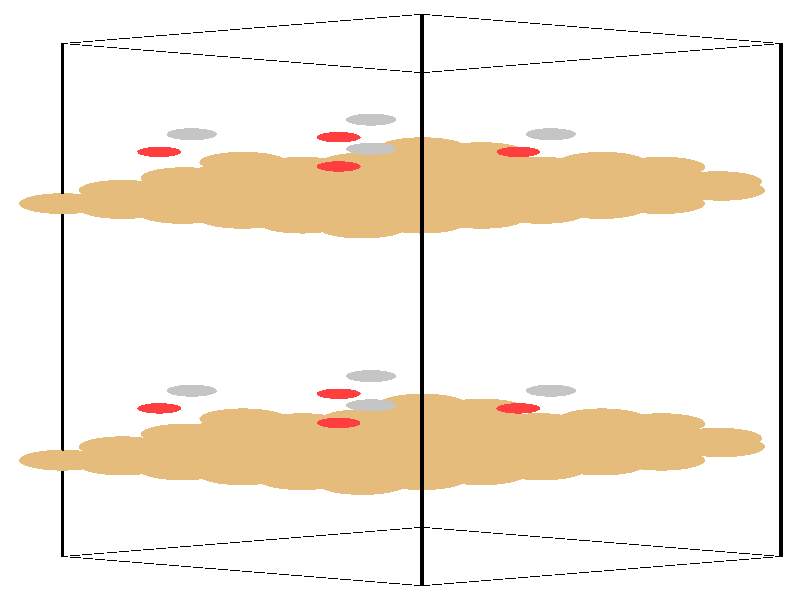 #include "colors.inc"
#include "finish.inc"

global_settings {assumed_gamma 1 max_trace_level 6}
background {color White}
camera {orthographic
  right -24.13*x up 76.08*y
  direction 1.00*z
  location <0,0,50.00> look_at <0,0,0>}
light_source {<  2.00,   3.00,  40.00> color White
  area_light <0.70, 0, 0>, <0, 0.70, 0>, 3, 3
  adaptive 1 jitter}

#declare simple = finish {phong 0.7}
#declare pale = finish {ambient .5 diffuse .85 roughness .001 specular 0.200 }
#declare intermediate = finish {ambient 0.3 diffuse 0.6 specular 0.10 roughness 0.04 }
#declare vmd = finish {ambient .0 diffuse .65 phong 0.1 phong_size 40. specular 0.500 }
#declare jmol = finish {ambient .2 diffuse .6 specular 1 roughness .001 metallic}
#declare ase2 = finish {ambient 0.05 brilliance 3 diffuse 0.6 metallic specular 0.70 roughness 0.04 reflection 0.15}
#declare ase3 = finish {ambient .15 brilliance 2 diffuse .6 metallic specular 1. roughness .001 reflection .0}
#declare glass = finish {ambient .05 diffuse .3 specular 1. roughness .001}
#declare glass2 = finish {ambient .0 diffuse .3 specular 1. reflection .25 roughness .001}
#declare Rcell = 0.050;
#declare Rbond = 0.100;

#macro atom(LOC, R, COL, TRANS, FIN)
  sphere{LOC, R texture{pigment{color COL transmit TRANS} finish{FIN}}}
#end
#macro constrain(LOC, R, COL, TRANS FIN)
union{torus{R, Rcell rotate 45*z texture{pigment{color COL transmit TRANS} finish{FIN}}}
      torus{R, Rcell rotate -45*z texture{pigment{color COL transmit TRANS} finish{FIN}}}
      translate LOC}
#end

cylinder {<-10.17, -32.52, -33.83>, <  0.66, -36.23, -23.65>, Rcell pigment {Black}}
cylinder {<  0.66, -28.82, -44.00>, < 11.49, -32.52, -33.83>, Rcell pigment {Black}}
cylinder {<  0.66,  36.23, -20.33>, < 11.49,  32.52, -10.15>, Rcell pigment {Black}}
cylinder {<-10.17,  32.52, -10.15>, <  0.66,  28.82,   0.03>, Rcell pigment {Black}}
cylinder {<-10.17, -32.52, -33.83>, <  0.66, -28.82, -44.00>, Rcell pigment {Black}}
cylinder {<  0.66, -36.23, -23.65>, < 11.49, -32.52, -33.83>, Rcell pigment {Black}}
cylinder {<  0.66,  28.82,   0.03>, < 11.49,  32.52, -10.15>, Rcell pigment {Black}}
cylinder {<-10.17,  32.52, -10.15>, <  0.66,  36.23, -20.33>, Rcell pigment {Black}}
cylinder {<-10.17, -32.52, -33.83>, <-10.17,  32.52, -10.15>, Rcell pigment {Black}}
cylinder {<  0.66, -36.23, -23.65>, <  0.66,  28.82,   0.03>, Rcell pigment {Black}}
cylinder {< 11.49, -32.52, -33.83>, < 11.49,  32.52, -10.15>, Rcell pigment {Black}}
cylinder {<  0.66, -28.82, -44.00>, <  0.66,  36.23, -20.33>, Rcell pigment {Black}}
atom(<-10.17, -20.31, -29.38>, 1.32, rgb <0.78, 0.50, 0.20>, 0.0, ase3) // #0 
atom(< -8.37, -20.92, -27.68>, 1.32, rgb <0.78, 0.50, 0.20>, 0.0, ase3) // #1 
atom(< -6.56, -21.54, -25.99>, 1.32, rgb <0.78, 0.50, 0.20>, 0.0, ase3) // #2 
atom(< -8.37, -19.69, -31.08>, 1.32, rgb <0.78, 0.50, 0.20>, 0.0, ase3) // #3 
atom(< -6.56, -20.31, -29.38>, 1.32, rgb <0.78, 0.50, 0.20>, 0.0, ase3) // #4 
atom(< -4.76, -20.92, -27.68>, 1.32, rgb <0.78, 0.50, 0.20>, 0.0, ase3) // #5 
atom(< -6.56, -19.07, -32.77>, 1.32, rgb <0.78, 0.50, 0.20>, 0.0, ase3) // #6 
atom(< -4.76, -19.69, -31.08>, 1.32, rgb <0.78, 0.50, 0.20>, 0.0, ase3) // #7 
atom(< -2.95, -20.31, -29.38>, 1.32, rgb <0.78, 0.50, 0.20>, 0.0, ase3) // #8 
atom(< -8.37, -18.61, -28.76>, 1.32, rgb <0.78, 0.50, 0.20>, 0.0, ase3) // #9 
atom(< -6.56, -19.23, -27.07>, 1.32, rgb <0.78, 0.50, 0.20>, 0.0, ase3) // #10 
atom(< -4.76, -19.85, -25.37>, 1.32, rgb <0.78, 0.50, 0.20>, 0.0, ase3) // #11 
atom(< -6.56, -17.99, -30.46>, 1.32, rgb <0.78, 0.50, 0.20>, 0.0, ase3) // #12 
atom(< -4.76, -18.61, -28.76>, 1.32, rgb <0.78, 0.50, 0.20>, 0.0, ase3) // #13 
atom(< -2.95, -19.23, -27.07>, 1.32, rgb <0.78, 0.50, 0.20>, 0.0, ase3) // #14 
atom(< -4.76, -17.38, -32.15>, 1.32, rgb <0.78, 0.50, 0.20>, 0.0, ase3) // #15 
atom(< -2.95, -17.99, -30.46>, 1.32, rgb <0.78, 0.50, 0.20>, 0.0, ase3) // #16 
atom(< -1.14, -18.61, -28.76>, 1.32, rgb <0.78, 0.50, 0.20>, 0.0, ase3) // #17 
atom(<  0.68, -13.21, -38.28>, 1.32, rgb <0.78, 0.50, 0.20>, 0.0, ase3) // #18 
atom(<  2.47, -13.83, -36.58>, 1.32, rgb <0.78, 0.50, 0.20>, 0.0, ase3) // #19 
atom(< -6.46, -18.07, -24.64>, 1.32, rgb <0.78, 0.50, 0.20>, 0.0, ase3) // #20 
atom(<  2.44, -19.95, -19.66>, 1.32, rgb <0.78, 0.50, 0.20>, 0.0, ase3) // #21 
atom(< -6.50, -17.01, -28.09>, 1.32, rgb <0.78, 0.50, 0.20>, 0.0, ase3) // #22 
atom(< -4.80, -17.61, -26.45>, 1.32, rgb <0.78, 0.50, 0.20>, 0.0, ase3) // #23 
atom(<  4.18, -19.37, -21.29>, 1.32, rgb <0.78, 0.50, 0.20>, 0.0, ase3) // #24 
atom(< -4.89, -16.37, -29.86>, 1.32, rgb <0.78, 0.50, 0.20>, 0.0, ase3) // #25 
atom(< -3.01, -16.92, -28.21>, 1.32, rgb <0.78, 0.50, 0.20>, 0.0, ase3) // #26 
atom(< -7.26, -13.74, -28.33>, 0.66, rgb <1.00, 0.05, 0.05>, 0.0, ase3) // #27 
atom(< -6.28, -11.50, -28.12>, 0.76, rgb <0.56, 0.56, 0.56>, 0.0, ase3) // #28 
atom(<-10.17,  12.22, -17.54>, 1.32, rgb <0.78, 0.50, 0.20>, 0.0, ase3) // #29 
atom(< -8.37,  11.60, -15.85>, 1.32, rgb <0.78, 0.50, 0.20>, 0.0, ase3) // #30 
atom(< -6.56,  10.98, -14.15>, 1.32, rgb <0.78, 0.50, 0.20>, 0.0, ase3) // #31 
atom(< -8.37,  12.83, -19.24>, 1.32, rgb <0.78, 0.50, 0.20>, 0.0, ase3) // #32 
atom(< -6.56,  12.22, -17.54>, 1.32, rgb <0.78, 0.50, 0.20>, 0.0, ase3) // #33 
atom(< -4.76,  11.60, -15.85>, 1.32, rgb <0.78, 0.50, 0.20>, 0.0, ase3) // #34 
atom(< -6.56,  13.45, -20.93>, 1.32, rgb <0.78, 0.50, 0.20>, 0.0, ase3) // #35 
atom(< -4.76,  12.83, -19.24>, 1.32, rgb <0.78, 0.50, 0.20>, 0.0, ase3) // #36 
atom(< -2.95,  12.22, -17.54>, 1.32, rgb <0.78, 0.50, 0.20>, 0.0, ase3) // #37 
atom(< -8.37,  13.91, -16.92>, 1.32, rgb <0.78, 0.50, 0.20>, 0.0, ase3) // #38 
atom(< -6.56,  13.29, -15.23>, 1.32, rgb <0.78, 0.50, 0.20>, 0.0, ase3) // #39 
atom(< -4.76,  12.68, -13.53>, 1.32, rgb <0.78, 0.50, 0.20>, 0.0, ase3) // #40 
atom(< -6.56,  14.53, -18.62>, 1.32, rgb <0.78, 0.50, 0.20>, 0.0, ase3) // #41 
atom(< -4.76,  13.91, -16.92>, 1.32, rgb <0.78, 0.50, 0.20>, 0.0, ase3) // #42 
atom(< -2.95,  13.29, -15.23>, 1.32, rgb <0.78, 0.50, 0.20>, 0.0, ase3) // #43 
atom(< -4.76,  15.15, -20.32>, 1.32, rgb <0.78, 0.50, 0.20>, 0.0, ase3) // #44 
atom(< -2.95,  14.53, -18.62>, 1.32, rgb <0.78, 0.50, 0.20>, 0.0, ase3) // #45 
atom(< -1.14,  13.91, -16.92>, 1.32, rgb <0.78, 0.50, 0.20>, 0.0, ase3) // #46 
atom(<  0.68,  19.31, -26.45>, 1.32, rgb <0.78, 0.50, 0.20>, 0.0, ase3) // #47 
atom(<  2.47,  18.69, -24.75>, 1.32, rgb <0.78, 0.50, 0.20>, 0.0, ase3) // #48 
atom(< -6.46,  14.46, -12.81>, 1.32, rgb <0.78, 0.50, 0.20>, 0.0, ase3) // #49 
atom(<  2.44,  12.57,  -7.83>, 1.32, rgb <0.78, 0.50, 0.20>, 0.0, ase3) // #50 
atom(< -6.50,  15.51, -16.26>, 1.32, rgb <0.78, 0.50, 0.20>, 0.0, ase3) // #51 
atom(< -4.80,  14.92, -14.62>, 1.32, rgb <0.78, 0.50, 0.20>, 0.0, ase3) // #52 
atom(<  4.18,  13.15,  -9.45>, 1.32, rgb <0.78, 0.50, 0.20>, 0.0, ase3) // #53 
atom(< -4.89,  16.15, -18.03>, 1.32, rgb <0.78, 0.50, 0.20>, 0.0, ase3) // #54 
atom(< -3.01,  15.60, -16.37>, 1.32, rgb <0.78, 0.50, 0.20>, 0.0, ase3) // #55 
atom(< -7.26,  18.78, -16.49>, 0.66, rgb <1.00, 0.05, 0.05>, 0.0, ase3) // #56 
atom(< -6.28,  21.02, -16.28>, 0.76, rgb <0.56, 0.56, 0.56>, 0.0, ase3) // #57 
atom(< -4.76, -18.45, -34.47>, 1.32, rgb <0.78, 0.50, 0.20>, 0.0, ase3) // #58 
atom(< -2.95, -19.07, -32.77>, 1.32, rgb <0.78, 0.50, 0.20>, 0.0, ase3) // #59 
atom(< -1.15, -19.69, -31.08>, 1.32, rgb <0.78, 0.50, 0.20>, 0.0, ase3) // #60 
atom(< -2.95, -17.84, -36.16>, 1.32, rgb <0.78, 0.50, 0.20>, 0.0, ase3) // #61 
atom(< -1.15, -18.45, -34.47>, 1.32, rgb <0.78, 0.50, 0.20>, 0.0, ase3) // #62 
atom(<  0.66, -19.07, -32.77>, 1.32, rgb <0.78, 0.50, 0.20>, 0.0, ase3) // #63 
atom(< -1.15, -17.22, -37.86>, 1.32, rgb <0.78, 0.50, 0.20>, 0.0, ase3) // #64 
atom(<  0.66, -17.84, -36.16>, 1.32, rgb <0.78, 0.50, 0.20>, 0.0, ase3) // #65 
atom(<  2.46, -18.45, -34.47>, 1.32, rgb <0.78, 0.50, 0.20>, 0.0, ase3) // #66 
atom(< -2.95, -16.76, -33.85>, 1.32, rgb <0.78, 0.50, 0.20>, 0.0, ase3) // #67 
atom(< -1.15, -17.38, -32.15>, 1.32, rgb <0.78, 0.50, 0.20>, 0.0, ase3) // #68 
atom(<  0.66, -17.99, -30.46>, 1.32, rgb <0.78, 0.50, 0.20>, 0.0, ase3) // #69 
atom(< -1.15, -16.14, -35.55>, 1.32, rgb <0.78, 0.50, 0.20>, 0.0, ase3) // #70 
atom(<  0.66, -16.76, -33.85>, 1.32, rgb <0.78, 0.50, 0.20>, 0.0, ase3) // #71 
atom(<  2.46, -17.38, -32.15>, 1.32, rgb <0.78, 0.50, 0.20>, 0.0, ase3) // #72 
atom(<  0.66, -15.52, -37.24>, 1.32, rgb <0.78, 0.50, 0.20>, 0.0, ase3) // #73 
atom(<  2.46, -16.14, -35.55>, 1.32, rgb <0.78, 0.50, 0.20>, 0.0, ase3) // #74 
atom(<  4.27, -16.76, -33.85>, 1.32, rgb <0.78, 0.50, 0.20>, 0.0, ase3) // #75 
atom(< -4.73, -15.07, -33.20>, 1.32, rgb <0.78, 0.50, 0.20>, 0.0, ase3) // #76 
atom(< -2.94, -15.68, -31.50>, 1.32, rgb <0.78, 0.50, 0.20>, 0.0, ase3) // #77 
atom(< -1.04, -16.22, -29.73>, 1.32, rgb <0.78, 0.50, 0.20>, 0.0, ase3) // #78 
atom(<  7.86, -18.10, -24.75>, 1.32, rgb <0.78, 0.50, 0.20>, 0.0, ase3) // #79 
atom(< -1.08, -15.16, -33.18>, 1.32, rgb <0.78, 0.50, 0.20>, 0.0, ase3) // #80 
atom(<  0.61, -15.75, -31.54>, 1.32, rgb <0.78, 0.50, 0.20>, 0.0, ase3) // #81 
atom(<  9.60, -17.52, -26.37>, 1.32, rgb <0.78, 0.50, 0.20>, 0.0, ase3) // #82 
atom(<  0.52, -14.52, -34.95>, 1.32, rgb <0.78, 0.50, 0.20>, 0.0, ase3) // #83 
atom(<  2.41, -15.07, -33.29>, 1.32, rgb <0.78, 0.50, 0.20>, 0.0, ase3) // #84 
atom(< -1.85, -11.89, -33.41>, 0.66, rgb <1.00, 0.05, 0.05>, 0.0, ase3) // #85 
atom(< -0.87,  -9.65, -33.20>, 0.76, rgb <0.56, 0.56, 0.56>, 0.0, ase3) // #86 
atom(< -4.76,  14.07, -22.63>, 1.32, rgb <0.78, 0.50, 0.20>, 0.0, ase3) // #87 
atom(< -2.95,  13.45, -20.93>, 1.32, rgb <0.78, 0.50, 0.20>, 0.0, ase3) // #88 
atom(< -1.15,  12.83, -19.24>, 1.32, rgb <0.78, 0.50, 0.20>, 0.0, ase3) // #89 
atom(< -2.95,  14.69, -24.33>, 1.32, rgb <0.78, 0.50, 0.20>, 0.0, ase3) // #90 
atom(< -1.15,  14.07, -22.63>, 1.32, rgb <0.78, 0.50, 0.20>, 0.0, ase3) // #91 
atom(<  0.66,  13.45, -20.93>, 1.32, rgb <0.78, 0.50, 0.20>, 0.0, ase3) // #92 
atom(< -1.15,  15.30, -26.02>, 1.32, rgb <0.78, 0.50, 0.20>, 0.0, ase3) // #93 
atom(<  0.66,  14.69, -24.33>, 1.32, rgb <0.78, 0.50, 0.20>, 0.0, ase3) // #94 
atom(<  2.46,  14.07, -22.63>, 1.32, rgb <0.78, 0.50, 0.20>, 0.0, ase3) // #95 
atom(< -2.95,  15.76, -22.01>, 1.32, rgb <0.78, 0.50, 0.20>, 0.0, ase3) // #96 
atom(< -1.15,  15.15, -20.32>, 1.32, rgb <0.78, 0.50, 0.20>, 0.0, ase3) // #97 
atom(<  0.66,  14.53, -18.62>, 1.32, rgb <0.78, 0.50, 0.20>, 0.0, ase3) // #98 
atom(< -1.15,  16.38, -23.71>, 1.32, rgb <0.78, 0.50, 0.20>, 0.0, ase3) // #99 
atom(<  0.66,  15.76, -22.01>, 1.32, rgb <0.78, 0.50, 0.20>, 0.0, ase3) // #100 
atom(<  2.46,  15.15, -20.32>, 1.32, rgb <0.78, 0.50, 0.20>, 0.0, ase3) // #101 
atom(<  0.66,  17.00, -25.41>, 1.32, rgb <0.78, 0.50, 0.20>, 0.0, ase3) // #102 
atom(<  2.46,  16.38, -23.71>, 1.32, rgb <0.78, 0.50, 0.20>, 0.0, ase3) // #103 
atom(<  4.27,  15.76, -22.01>, 1.32, rgb <0.78, 0.50, 0.20>, 0.0, ase3) // #104 
atom(< -4.73,  17.46, -21.36>, 1.32, rgb <0.78, 0.50, 0.20>, 0.0, ase3) // #105 
atom(< -2.94,  16.84, -19.66>, 1.32, rgb <0.78, 0.50, 0.20>, 0.0, ase3) // #106 
atom(< -1.04,  16.31, -17.89>, 1.32, rgb <0.78, 0.50, 0.20>, 0.0, ase3) // #107 
atom(<  7.86,  14.42, -12.91>, 1.32, rgb <0.78, 0.50, 0.20>, 0.0, ase3) // #108 
atom(< -1.08,  17.37, -21.35>, 1.32, rgb <0.78, 0.50, 0.20>, 0.0, ase3) // #109 
atom(<  0.61,  16.77, -19.70>, 1.32, rgb <0.78, 0.50, 0.20>, 0.0, ase3) // #110 
atom(<  9.60,  15.01, -14.54>, 1.32, rgb <0.78, 0.50, 0.20>, 0.0, ase3) // #111 
atom(<  0.52,  18.00, -23.12>, 1.32, rgb <0.78, 0.50, 0.20>, 0.0, ase3) // #112 
atom(<  2.41,  17.46, -21.46>, 1.32, rgb <0.78, 0.50, 0.20>, 0.0, ase3) // #113 
atom(< -1.85,  20.64, -21.58>, 0.66, rgb <1.00, 0.05, 0.05>, 0.0, ase3) // #114 
atom(< -0.87,  22.87, -21.37>, 0.76, rgb <0.56, 0.56, 0.56>, 0.0, ase3) // #115 
atom(< -4.76, -22.16, -24.29>, 1.32, rgb <0.78, 0.50, 0.20>, 0.0, ase3) // #116 
atom(< -2.95, -22.78, -22.59>, 1.32, rgb <0.78, 0.50, 0.20>, 0.0, ase3) // #117 
atom(< -1.14, -23.39, -20.90>, 1.32, rgb <0.78, 0.50, 0.20>, 0.0, ase3) // #118 
atom(< -2.95, -21.54, -25.99>, 1.32, rgb <0.78, 0.50, 0.20>, 0.0, ase3) // #119 
atom(< -1.15, -22.16, -24.29>, 1.32, rgb <0.78, 0.50, 0.20>, 0.0, ase3) // #120 
atom(<  0.66, -22.78, -22.59>, 1.32, rgb <0.78, 0.50, 0.20>, 0.0, ase3) // #121 
atom(< -1.15, -20.92, -27.68>, 1.32, rgb <0.78, 0.50, 0.20>, 0.0, ase3) // #122 
atom(<  0.66, -21.54, -25.99>, 1.32, rgb <0.78, 0.50, 0.20>, 0.0, ase3) // #123 
atom(<  2.46, -22.16, -24.29>, 1.32, rgb <0.78, 0.50, 0.20>, 0.0, ase3) // #124 
atom(< -2.95, -20.46, -23.67>, 1.32, rgb <0.78, 0.50, 0.20>, 0.0, ase3) // #125 
atom(< -1.15, -21.08, -21.98>, 1.32, rgb <0.78, 0.50, 0.20>, 0.0, ase3) // #126 
atom(<  0.66, -21.70, -20.28>, 1.32, rgb <0.78, 0.50, 0.20>, 0.0, ase3) // #127 
atom(< -1.15, -19.85, -25.37>, 1.32, rgb <0.78, 0.50, 0.20>, 0.0, ase3) // #128 
atom(<  0.66, -20.46, -23.67>, 1.32, rgb <0.78, 0.50, 0.20>, 0.0, ase3) // #129 
atom(<  2.46, -21.08, -21.98>, 1.32, rgb <0.78, 0.50, 0.20>, 0.0, ase3) // #130 
atom(<  0.66, -19.23, -27.07>, 1.32, rgb <0.78, 0.50, 0.20>, 0.0, ase3) // #131 
atom(<  2.46, -19.85, -25.37>, 1.32, rgb <0.78, 0.50, 0.20>, 0.0, ase3) // #132 
atom(<  4.27, -20.46, -23.67>, 1.32, rgb <0.78, 0.50, 0.20>, 0.0, ase3) // #133 
atom(<  6.10, -15.07, -33.20>, 1.32, rgb <0.78, 0.50, 0.20>, 0.0, ase3) // #134 
atom(<  7.89, -15.68, -31.50>, 1.32, rgb <0.78, 0.50, 0.20>, 0.0, ase3) // #135 
atom(< -1.04, -19.92, -19.55>, 1.32, rgb <0.78, 0.50, 0.20>, 0.0, ase3) // #136 
atom(< -2.97, -18.10, -24.75>, 1.32, rgb <0.78, 0.50, 0.20>, 0.0, ase3) // #137 
atom(< -1.08, -18.86, -23.01>, 1.32, rgb <0.78, 0.50, 0.20>, 0.0, ase3) // #138 
atom(<  0.61, -19.46, -21.37>, 1.32, rgb <0.78, 0.50, 0.20>, 0.0, ase3) // #139 
atom(< -1.23, -17.52, -26.37>, 1.32, rgb <0.78, 0.50, 0.20>, 0.0, ase3) // #140 
atom(<  0.52, -18.22, -24.78>, 1.32, rgb <0.78, 0.50, 0.20>, 0.0, ase3) // #141 
atom(<  2.41, -18.77, -23.12>, 1.32, rgb <0.78, 0.50, 0.20>, 0.0, ase3) // #142 
atom(< -1.85, -15.59, -23.24>, 0.66, rgb <1.00, 0.05, 0.05>, 0.0, ase3) // #143 
atom(< -0.87, -13.35, -23.03>, 0.76, rgb <0.56, 0.56, 0.56>, 0.0, ase3) // #144 
atom(< -4.76,  10.36, -12.45>, 1.32, rgb <0.78, 0.50, 0.20>, 0.0, ase3) // #145 
atom(< -2.95,   9.75, -10.76>, 1.32, rgb <0.78, 0.50, 0.20>, 0.0, ase3) // #146 
atom(< -1.14,   9.13,  -9.06>, 1.32, rgb <0.78, 0.50, 0.20>, 0.0, ase3) // #147 
atom(< -2.95,  10.98, -14.15>, 1.32, rgb <0.78, 0.50, 0.20>, 0.0, ase3) // #148 
atom(< -1.15,  10.36, -12.45>, 1.32, rgb <0.78, 0.50, 0.20>, 0.0, ase3) // #149 
atom(<  0.66,   9.75, -10.76>, 1.32, rgb <0.78, 0.50, 0.20>, 0.0, ase3) // #150 
atom(< -1.15,  11.60, -15.85>, 1.32, rgb <0.78, 0.50, 0.20>, 0.0, ase3) // #151 
atom(<  0.66,  10.98, -14.15>, 1.32, rgb <0.78, 0.50, 0.20>, 0.0, ase3) // #152 
atom(<  2.46,  10.36, -12.45>, 1.32, rgb <0.78, 0.50, 0.20>, 0.0, ase3) // #153 
atom(< -2.95,  12.06, -11.84>, 1.32, rgb <0.78, 0.50, 0.20>, 0.0, ase3) // #154 
atom(< -1.15,  11.44, -10.14>, 1.32, rgb <0.78, 0.50, 0.20>, 0.0, ase3) // #155 
atom(<  0.66,  10.83,  -8.44>, 1.32, rgb <0.78, 0.50, 0.20>, 0.0, ase3) // #156 
atom(< -1.15,  12.68, -13.53>, 1.32, rgb <0.78, 0.50, 0.20>, 0.0, ase3) // #157 
atom(<  0.66,  12.06, -11.84>, 1.32, rgb <0.78, 0.50, 0.20>, 0.0, ase3) // #158 
atom(<  2.46,  11.44, -10.14>, 1.32, rgb <0.78, 0.50, 0.20>, 0.0, ase3) // #159 
atom(<  0.66,  13.29, -15.23>, 1.32, rgb <0.78, 0.50, 0.20>, 0.0, ase3) // #160 
atom(<  2.46,  12.68, -13.53>, 1.32, rgb <0.78, 0.50, 0.20>, 0.0, ase3) // #161 
atom(<  4.27,  12.06, -11.84>, 1.32, rgb <0.78, 0.50, 0.20>, 0.0, ase3) // #162 
atom(<  6.10,  17.46, -21.36>, 1.32, rgb <0.78, 0.50, 0.20>, 0.0, ase3) // #163 
atom(<  7.89,  16.84, -19.66>, 1.32, rgb <0.78, 0.50, 0.20>, 0.0, ase3) // #164 
atom(< -1.04,  12.60,  -7.72>, 1.32, rgb <0.78, 0.50, 0.20>, 0.0, ase3) // #165 
atom(< -2.97,  14.42, -12.91>, 1.32, rgb <0.78, 0.50, 0.20>, 0.0, ase3) // #166 
atom(< -1.08,  13.66, -11.17>, 1.32, rgb <0.78, 0.50, 0.20>, 0.0, ase3) // #167 
atom(<  0.61,  13.06,  -9.53>, 1.32, rgb <0.78, 0.50, 0.20>, 0.0, ase3) // #168 
atom(< -1.23,  15.01, -14.54>, 1.32, rgb <0.78, 0.50, 0.20>, 0.0, ase3) // #169 
atom(<  0.52,  14.30, -12.94>, 1.32, rgb <0.78, 0.50, 0.20>, 0.0, ase3) // #170 
atom(<  2.41,  13.75, -11.28>, 1.32, rgb <0.78, 0.50, 0.20>, 0.0, ase3) // #171 
atom(< -1.85,  16.93, -11.40>, 0.66, rgb <1.00, 0.05, 0.05>, 0.0, ase3) // #172 
atom(< -0.87,  19.17, -11.19>, 0.76, rgb <0.56, 0.56, 0.56>, 0.0, ase3) // #173 
atom(<  0.66, -20.31, -29.38>, 1.32, rgb <0.78, 0.50, 0.20>, 0.0, ase3) // #174 
atom(<  2.46, -20.92, -27.68>, 1.32, rgb <0.78, 0.50, 0.20>, 0.0, ase3) // #175 
atom(<  4.27, -21.54, -25.99>, 1.32, rgb <0.78, 0.50, 0.20>, 0.0, ase3) // #176 
atom(<  2.46, -19.69, -31.08>, 1.32, rgb <0.78, 0.50, 0.20>, 0.0, ase3) // #177 
atom(<  4.27, -20.31, -29.38>, 1.32, rgb <0.78, 0.50, 0.20>, 0.0, ase3) // #178 
atom(<  6.07, -20.92, -27.68>, 1.32, rgb <0.78, 0.50, 0.20>, 0.0, ase3) // #179 
atom(<  4.27, -19.07, -32.77>, 1.32, rgb <0.78, 0.50, 0.20>, 0.0, ase3) // #180 
atom(<  6.07, -19.69, -31.08>, 1.32, rgb <0.78, 0.50, 0.20>, 0.0, ase3) // #181 
atom(<  7.88, -20.31, -29.38>, 1.32, rgb <0.78, 0.50, 0.20>, 0.0, ase3) // #182 
atom(<  2.46, -18.61, -28.76>, 1.32, rgb <0.78, 0.50, 0.20>, 0.0, ase3) // #183 
atom(<  4.27, -19.23, -27.07>, 1.32, rgb <0.78, 0.50, 0.20>, 0.0, ase3) // #184 
atom(<  6.07, -19.85, -25.37>, 1.32, rgb <0.78, 0.50, 0.20>, 0.0, ase3) // #185 
atom(<  4.27, -17.99, -30.46>, 1.32, rgb <0.78, 0.50, 0.20>, 0.0, ase3) // #186 
atom(<  6.07, -18.61, -28.76>, 1.32, rgb <0.78, 0.50, 0.20>, 0.0, ase3) // #187 
atom(<  7.88, -19.23, -27.07>, 1.32, rgb <0.78, 0.50, 0.20>, 0.0, ase3) // #188 
atom(<  6.07, -17.38, -32.15>, 1.32, rgb <0.78, 0.50, 0.20>, 0.0, ase3) // #189 
atom(<  7.88, -17.99, -30.46>, 1.32, rgb <0.78, 0.50, 0.20>, 0.0, ase3) // #190 
atom(<  9.69, -18.61, -28.76>, 1.32, rgb <0.78, 0.50, 0.20>, 0.0, ase3) // #191 
atom(<  0.68, -16.92, -28.11>, 1.32, rgb <0.78, 0.50, 0.20>, 0.0, ase3) // #192 
atom(<  2.47, -17.53, -26.41>, 1.32, rgb <0.78, 0.50, 0.20>, 0.0, ase3) // #193 
atom(<  4.37, -18.07, -24.64>, 1.32, rgb <0.78, 0.50, 0.20>, 0.0, ase3) // #194 
atom(<  2.44, -16.25, -29.84>, 1.32, rgb <0.78, 0.50, 0.20>, 0.0, ase3) // #195 
atom(<  4.33, -17.01, -28.09>, 1.32, rgb <0.78, 0.50, 0.20>, 0.0, ase3) // #196 
atom(<  6.03, -17.61, -26.45>, 1.32, rgb <0.78, 0.50, 0.20>, 0.0, ase3) // #197 
atom(<  4.18, -15.67, -31.46>, 1.32, rgb <0.78, 0.50, 0.20>, 0.0, ase3) // #198 
atom(<  5.94, -16.37, -29.86>, 1.32, rgb <0.78, 0.50, 0.20>, 0.0, ase3) // #199 
atom(<  7.82, -16.92, -28.21>, 1.32, rgb <0.78, 0.50, 0.20>, 0.0, ase3) // #200 
atom(<  3.57, -13.74, -28.33>, 0.66, rgb <1.00, 0.05, 0.05>, 0.0, ase3) // #201 
atom(<  4.55, -11.50, -28.12>, 0.76, rgb <0.56, 0.56, 0.56>, 0.0, ase3) // #202 
atom(<  0.66,  12.22, -17.54>, 1.32, rgb <0.78, 0.50, 0.20>, 0.0, ase3) // #203 
atom(<  2.46,  11.60, -15.85>, 1.32, rgb <0.78, 0.50, 0.20>, 0.0, ase3) // #204 
atom(<  4.27,  10.98, -14.15>, 1.32, rgb <0.78, 0.50, 0.20>, 0.0, ase3) // #205 
atom(<  2.46,  12.83, -19.24>, 1.32, rgb <0.78, 0.50, 0.20>, 0.0, ase3) // #206 
atom(<  4.27,  12.22, -17.54>, 1.32, rgb <0.78, 0.50, 0.20>, 0.0, ase3) // #207 
atom(<  6.07,  11.60, -15.85>, 1.32, rgb <0.78, 0.50, 0.20>, 0.0, ase3) // #208 
atom(<  4.27,  13.45, -20.93>, 1.32, rgb <0.78, 0.50, 0.20>, 0.0, ase3) // #209 
atom(<  6.07,  12.83, -19.24>, 1.32, rgb <0.78, 0.50, 0.20>, 0.0, ase3) // #210 
atom(<  7.88,  12.22, -17.54>, 1.32, rgb <0.78, 0.50, 0.20>, 0.0, ase3) // #211 
atom(<  2.46,  13.91, -16.92>, 1.32, rgb <0.78, 0.50, 0.20>, 0.0, ase3) // #212 
atom(<  4.27,  13.29, -15.23>, 1.32, rgb <0.78, 0.50, 0.20>, 0.0, ase3) // #213 
atom(<  6.07,  12.68, -13.53>, 1.32, rgb <0.78, 0.50, 0.20>, 0.0, ase3) // #214 
atom(<  4.27,  14.53, -18.62>, 1.32, rgb <0.78, 0.50, 0.20>, 0.0, ase3) // #215 
atom(<  6.07,  13.91, -16.92>, 1.32, rgb <0.78, 0.50, 0.20>, 0.0, ase3) // #216 
atom(<  7.88,  13.29, -15.23>, 1.32, rgb <0.78, 0.50, 0.20>, 0.0, ase3) // #217 
atom(<  6.07,  15.15, -20.32>, 1.32, rgb <0.78, 0.50, 0.20>, 0.0, ase3) // #218 
atom(<  7.88,  14.53, -18.62>, 1.32, rgb <0.78, 0.50, 0.20>, 0.0, ase3) // #219 
atom(<  9.69,  13.91, -16.92>, 1.32, rgb <0.78, 0.50, 0.20>, 0.0, ase3) // #220 
atom(<  0.68,  15.60, -16.27>, 1.32, rgb <0.78, 0.50, 0.20>, 0.0, ase3) // #221 
atom(<  2.47,  14.99, -14.57>, 1.32, rgb <0.78, 0.50, 0.20>, 0.0, ase3) // #222 
atom(<  4.37,  14.46, -12.81>, 1.32, rgb <0.78, 0.50, 0.20>, 0.0, ase3) // #223 
atom(<  2.44,  16.27, -18.00>, 1.32, rgb <0.78, 0.50, 0.20>, 0.0, ase3) // #224 
atom(<  4.33,  15.51, -16.26>, 1.32, rgb <0.78, 0.50, 0.20>, 0.0, ase3) // #225 
atom(<  6.03,  14.92, -14.62>, 1.32, rgb <0.78, 0.50, 0.20>, 0.0, ase3) // #226 
atom(<  4.18,  16.86, -19.63>, 1.32, rgb <0.78, 0.50, 0.20>, 0.0, ase3) // #227 
atom(<  5.94,  16.15, -18.03>, 1.32, rgb <0.78, 0.50, 0.20>, 0.0, ase3) // #228 
atom(<  7.82,  15.60, -16.37>, 1.32, rgb <0.78, 0.50, 0.20>, 0.0, ase3) // #229 
atom(<  3.57,  18.78, -16.49>, 0.66, rgb <1.00, 0.05, 0.05>, 0.0, ase3) // #230 
atom(<  4.55,  21.02, -16.28>, 0.76, rgb <0.56, 0.56, 0.56>, 0.0, ase3) // #231 
